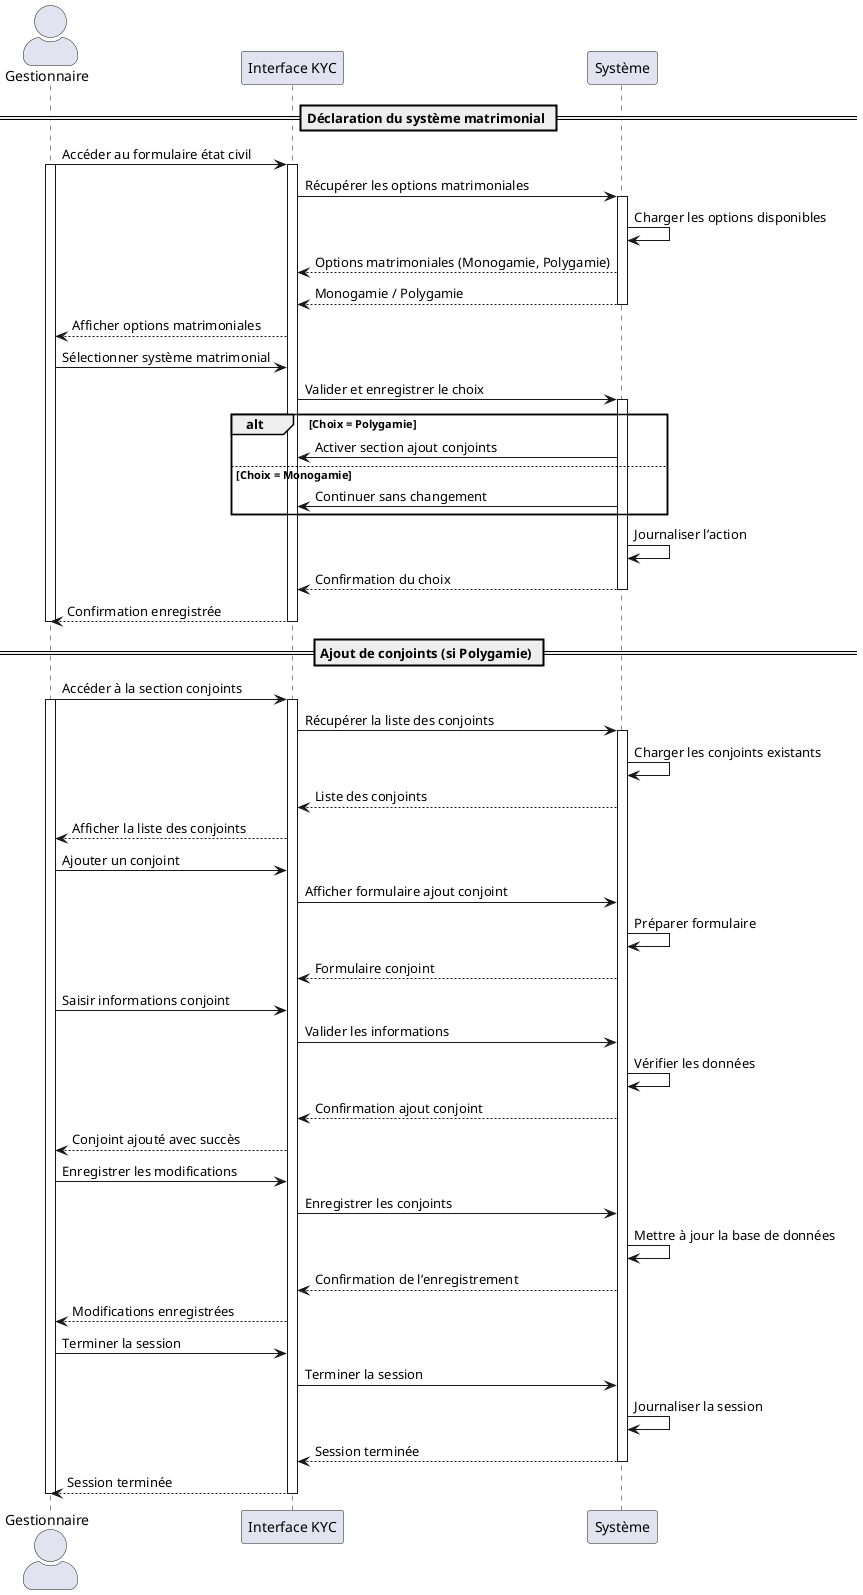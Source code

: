 @startuml UC068
skinparam actorStyle awesome

actor Gestionnaire
participant "Interface KYC" as UI
participant "Système" as S

== Déclaration du système matrimonial ==

Gestionnaire -> UI : Accéder au formulaire état civil
activate UI
activate Gestionnaire
UI -> S : Récupérer les options matrimoniales
activate S
S -> S : Charger les options disponibles
S --> UI : Options matrimoniales (Monogamie, Polygamie)
S --> UI : Monogamie / Polygamie
deactivate S
UI --> Gestionnaire : Afficher options matrimoniales
Gestionnaire -> UI : Sélectionner système matrimonial
UI -> S : Valider et enregistrer le choix
activate S
alt Choix = Polygamie
S -> UI : Activer section ajout conjoints
else Choix = Monogamie
S -> UI : Continuer sans changement
end
S -> S : Journaliser l’action
S --> UI : Confirmation du choix
deactivate S

UI --> Gestionnaire : Confirmation enregistrée
deactivate UI
deactivate Gestionnaire

== Ajout de conjoints (si Polygamie) ==

Gestionnaire -> UI : Accéder à la section conjoints
activate Gestionnaire
activate UI
UI -> S : Récupérer la liste des conjoints
activate S
S -> S : Charger les conjoints existants
S --> UI : Liste des conjoints
UI --> Gestionnaire : Afficher la liste des conjoints
Gestionnaire -> UI : Ajouter un conjoint
UI -> S : Afficher formulaire ajout conjoint

S -> S : Préparer formulaire
S --> UI : Formulaire conjoint
Gestionnaire -> UI : Saisir informations conjoint
UI -> S : Valider les informations

S -> S : Vérifier les données
S --> UI : Confirmation ajout conjoint

UI --> Gestionnaire : Conjoint ajouté avec succès

Gestionnaire -> UI : Enregistrer les modifications
UI -> S : Enregistrer les conjoints

S -> S : Mettre à jour la base de données
S --> UI : Confirmation de l’enregistrement

UI --> Gestionnaire : Modifications enregistrées

Gestionnaire -> UI : Terminer la session
UI -> S : Terminer la session

S -> S : Journaliser la session
S --> UI : Session terminée
deactivate S
UI --> Gestionnaire : Session terminée
deactivate Gestionnaire
deactivate UI
@enduml
